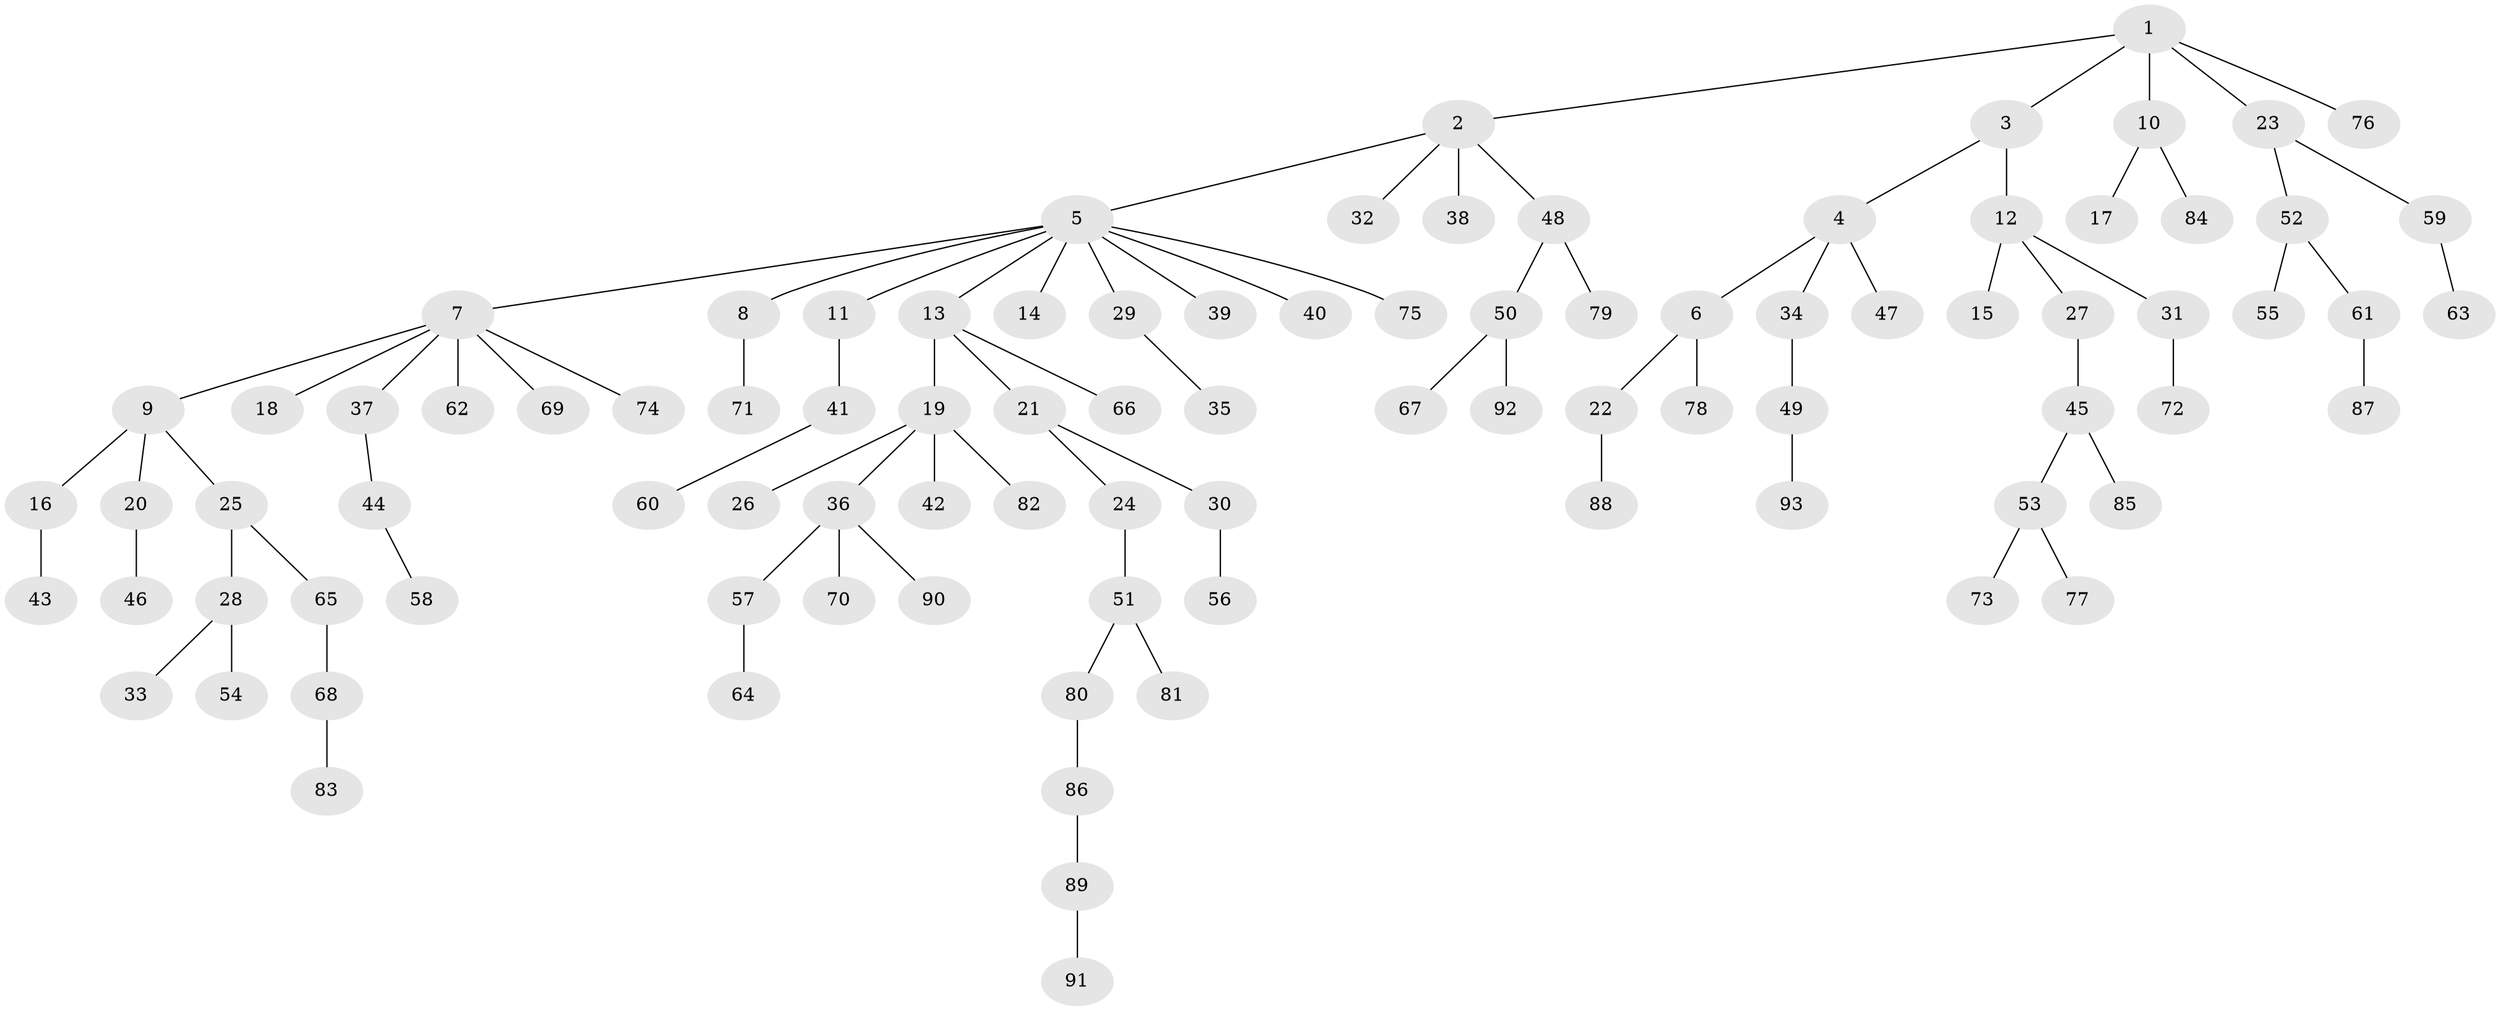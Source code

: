 // Generated by graph-tools (version 1.1) at 2025/52/03/09/25 04:52:30]
// undirected, 93 vertices, 92 edges
graph export_dot {
graph [start="1"]
  node [color=gray90,style=filled];
  1;
  2;
  3;
  4;
  5;
  6;
  7;
  8;
  9;
  10;
  11;
  12;
  13;
  14;
  15;
  16;
  17;
  18;
  19;
  20;
  21;
  22;
  23;
  24;
  25;
  26;
  27;
  28;
  29;
  30;
  31;
  32;
  33;
  34;
  35;
  36;
  37;
  38;
  39;
  40;
  41;
  42;
  43;
  44;
  45;
  46;
  47;
  48;
  49;
  50;
  51;
  52;
  53;
  54;
  55;
  56;
  57;
  58;
  59;
  60;
  61;
  62;
  63;
  64;
  65;
  66;
  67;
  68;
  69;
  70;
  71;
  72;
  73;
  74;
  75;
  76;
  77;
  78;
  79;
  80;
  81;
  82;
  83;
  84;
  85;
  86;
  87;
  88;
  89;
  90;
  91;
  92;
  93;
  1 -- 2;
  1 -- 3;
  1 -- 10;
  1 -- 23;
  1 -- 76;
  2 -- 5;
  2 -- 32;
  2 -- 38;
  2 -- 48;
  3 -- 4;
  3 -- 12;
  4 -- 6;
  4 -- 34;
  4 -- 47;
  5 -- 7;
  5 -- 8;
  5 -- 11;
  5 -- 13;
  5 -- 14;
  5 -- 29;
  5 -- 39;
  5 -- 40;
  5 -- 75;
  6 -- 22;
  6 -- 78;
  7 -- 9;
  7 -- 18;
  7 -- 37;
  7 -- 62;
  7 -- 69;
  7 -- 74;
  8 -- 71;
  9 -- 16;
  9 -- 20;
  9 -- 25;
  10 -- 17;
  10 -- 84;
  11 -- 41;
  12 -- 15;
  12 -- 27;
  12 -- 31;
  13 -- 19;
  13 -- 21;
  13 -- 66;
  16 -- 43;
  19 -- 26;
  19 -- 36;
  19 -- 42;
  19 -- 82;
  20 -- 46;
  21 -- 24;
  21 -- 30;
  22 -- 88;
  23 -- 52;
  23 -- 59;
  24 -- 51;
  25 -- 28;
  25 -- 65;
  27 -- 45;
  28 -- 33;
  28 -- 54;
  29 -- 35;
  30 -- 56;
  31 -- 72;
  34 -- 49;
  36 -- 57;
  36 -- 70;
  36 -- 90;
  37 -- 44;
  41 -- 60;
  44 -- 58;
  45 -- 53;
  45 -- 85;
  48 -- 50;
  48 -- 79;
  49 -- 93;
  50 -- 67;
  50 -- 92;
  51 -- 80;
  51 -- 81;
  52 -- 55;
  52 -- 61;
  53 -- 73;
  53 -- 77;
  57 -- 64;
  59 -- 63;
  61 -- 87;
  65 -- 68;
  68 -- 83;
  80 -- 86;
  86 -- 89;
  89 -- 91;
}
